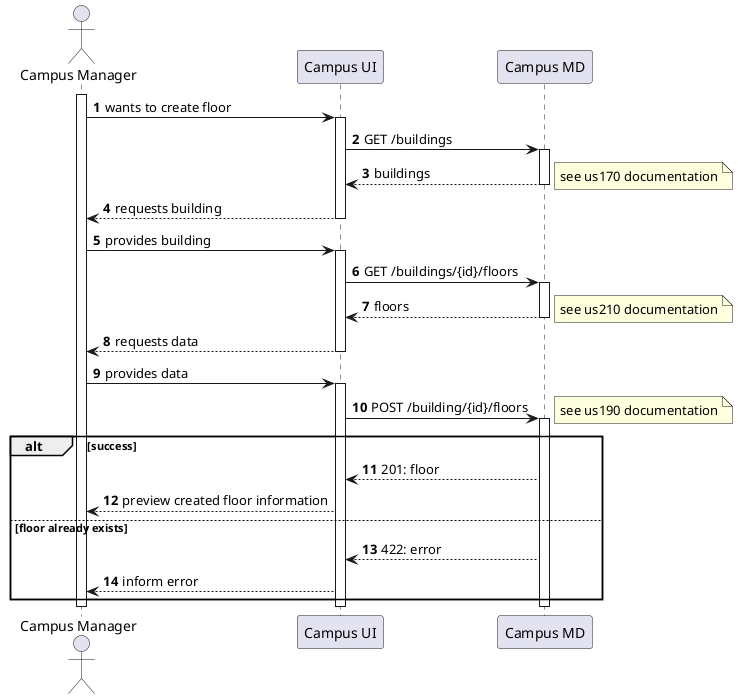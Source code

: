 @startuml
autonumber

actor "Campus Manager" as usr

participant "Campus UI" as ui

'TODO: call it just 'ui'?
participant "Campus MD" as md

activate usr
usr -> ui : wants to create floor
    activate ui
        ui -> md : GET /buildings
        activate md
            md --> ui : buildings
            note right : see us170 documentation
        deactivate md
        ui --> usr : requests building
    deactivate ui

    usr -> ui : provides building
    activate ui
        ui -> md : GET /buildings/{id}/floors
        activate md
            md --> ui : floors
            note right : see us210 documentation
        deactivate md
        ui --> usr : requests data
    deactivate ui

    usr -> ui : provides data
    activate ui
        ui -> md : POST /building/{id}/floors
        activate md
        note right : see us190 documentation
            alt success
                md --> ui : 201: floor
                ui --> usr : preview created floor information
            else floor already exists
                md --> ui : 422: error
                ui --> usr : inform error
            end
        deactivate md
    deactivate ui
deactivate usr

@enduml
